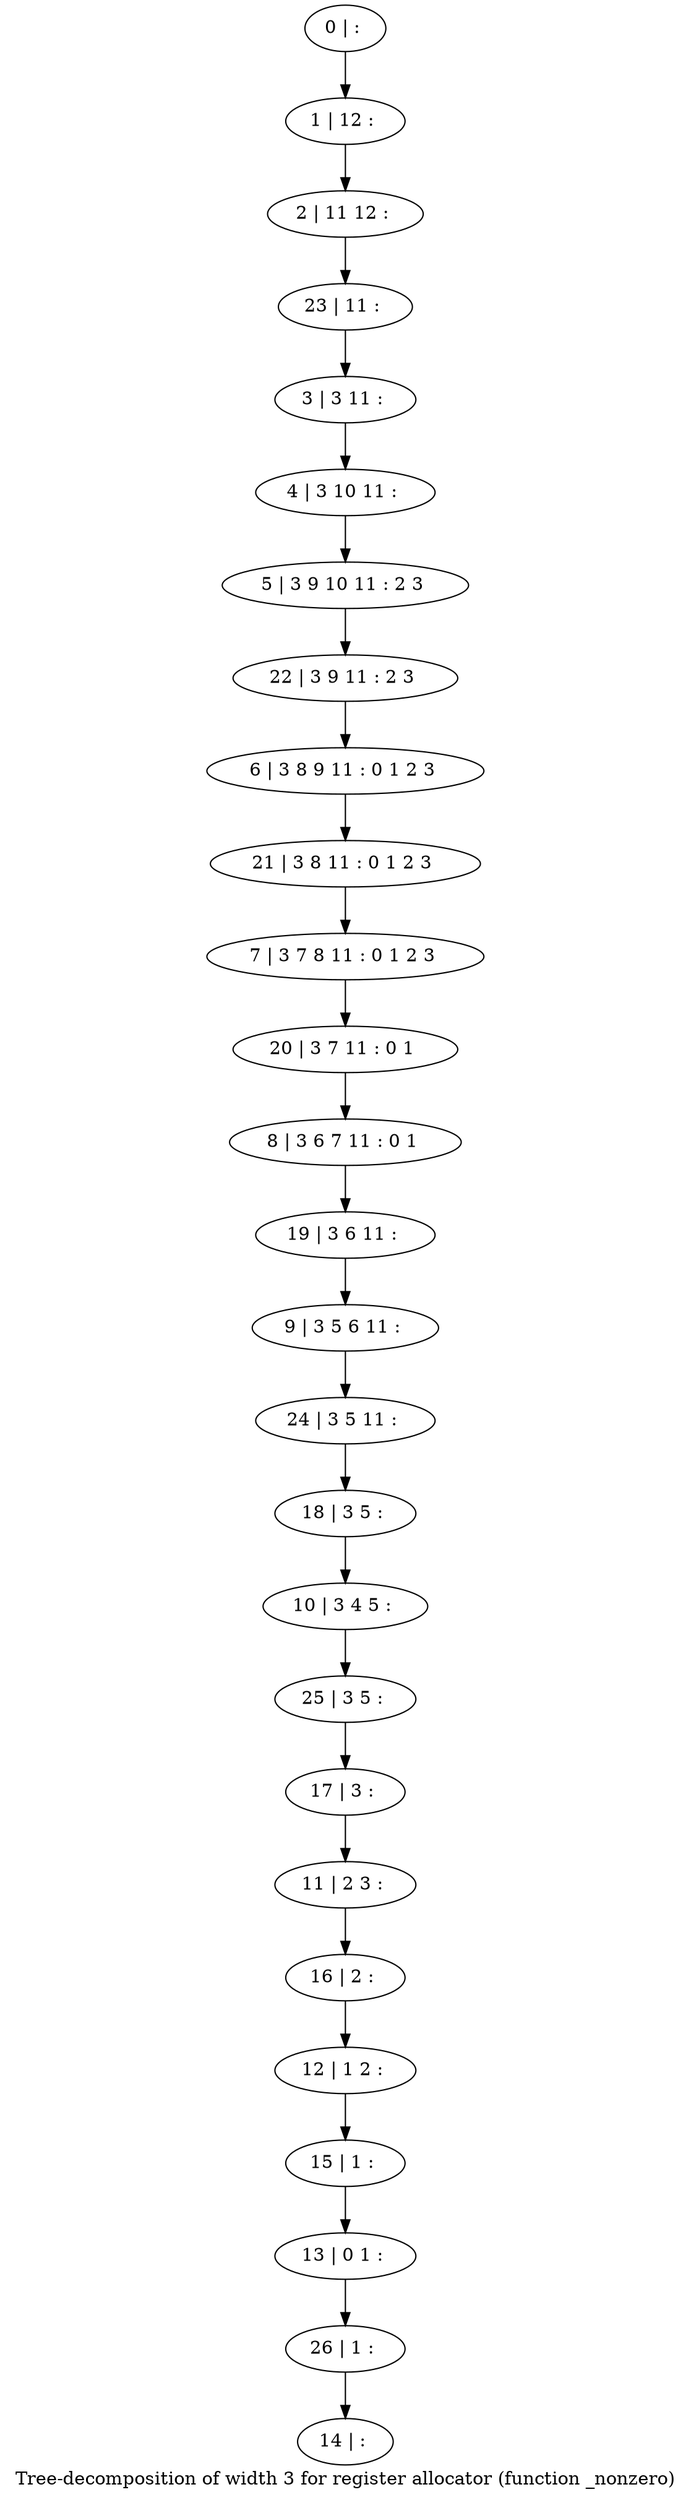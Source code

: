 digraph G {
graph [label="Tree-decomposition of width 3 for register allocator (function _nonzero)"]
0[label="0 | : "];
1[label="1 | 12 : "];
2[label="2 | 11 12 : "];
3[label="3 | 3 11 : "];
4[label="4 | 3 10 11 : "];
5[label="5 | 3 9 10 11 : 2 3 "];
6[label="6 | 3 8 9 11 : 0 1 2 3 "];
7[label="7 | 3 7 8 11 : 0 1 2 3 "];
8[label="8 | 3 6 7 11 : 0 1 "];
9[label="9 | 3 5 6 11 : "];
10[label="10 | 3 4 5 : "];
11[label="11 | 2 3 : "];
12[label="12 | 1 2 : "];
13[label="13 | 0 1 : "];
14[label="14 | : "];
15[label="15 | 1 : "];
16[label="16 | 2 : "];
17[label="17 | 3 : "];
18[label="18 | 3 5 : "];
19[label="19 | 3 6 11 : "];
20[label="20 | 3 7 11 : 0 1 "];
21[label="21 | 3 8 11 : 0 1 2 3 "];
22[label="22 | 3 9 11 : 2 3 "];
23[label="23 | 11 : "];
24[label="24 | 3 5 11 : "];
25[label="25 | 3 5 : "];
26[label="26 | 1 : "];
0->1 ;
1->2 ;
3->4 ;
4->5 ;
15->13 ;
12->15 ;
16->12 ;
11->16 ;
17->11 ;
18->10 ;
19->9 ;
8->19 ;
20->8 ;
7->20 ;
21->7 ;
6->21 ;
22->6 ;
5->22 ;
23->3 ;
2->23 ;
24->18 ;
9->24 ;
25->17 ;
10->25 ;
26->14 ;
13->26 ;
}
